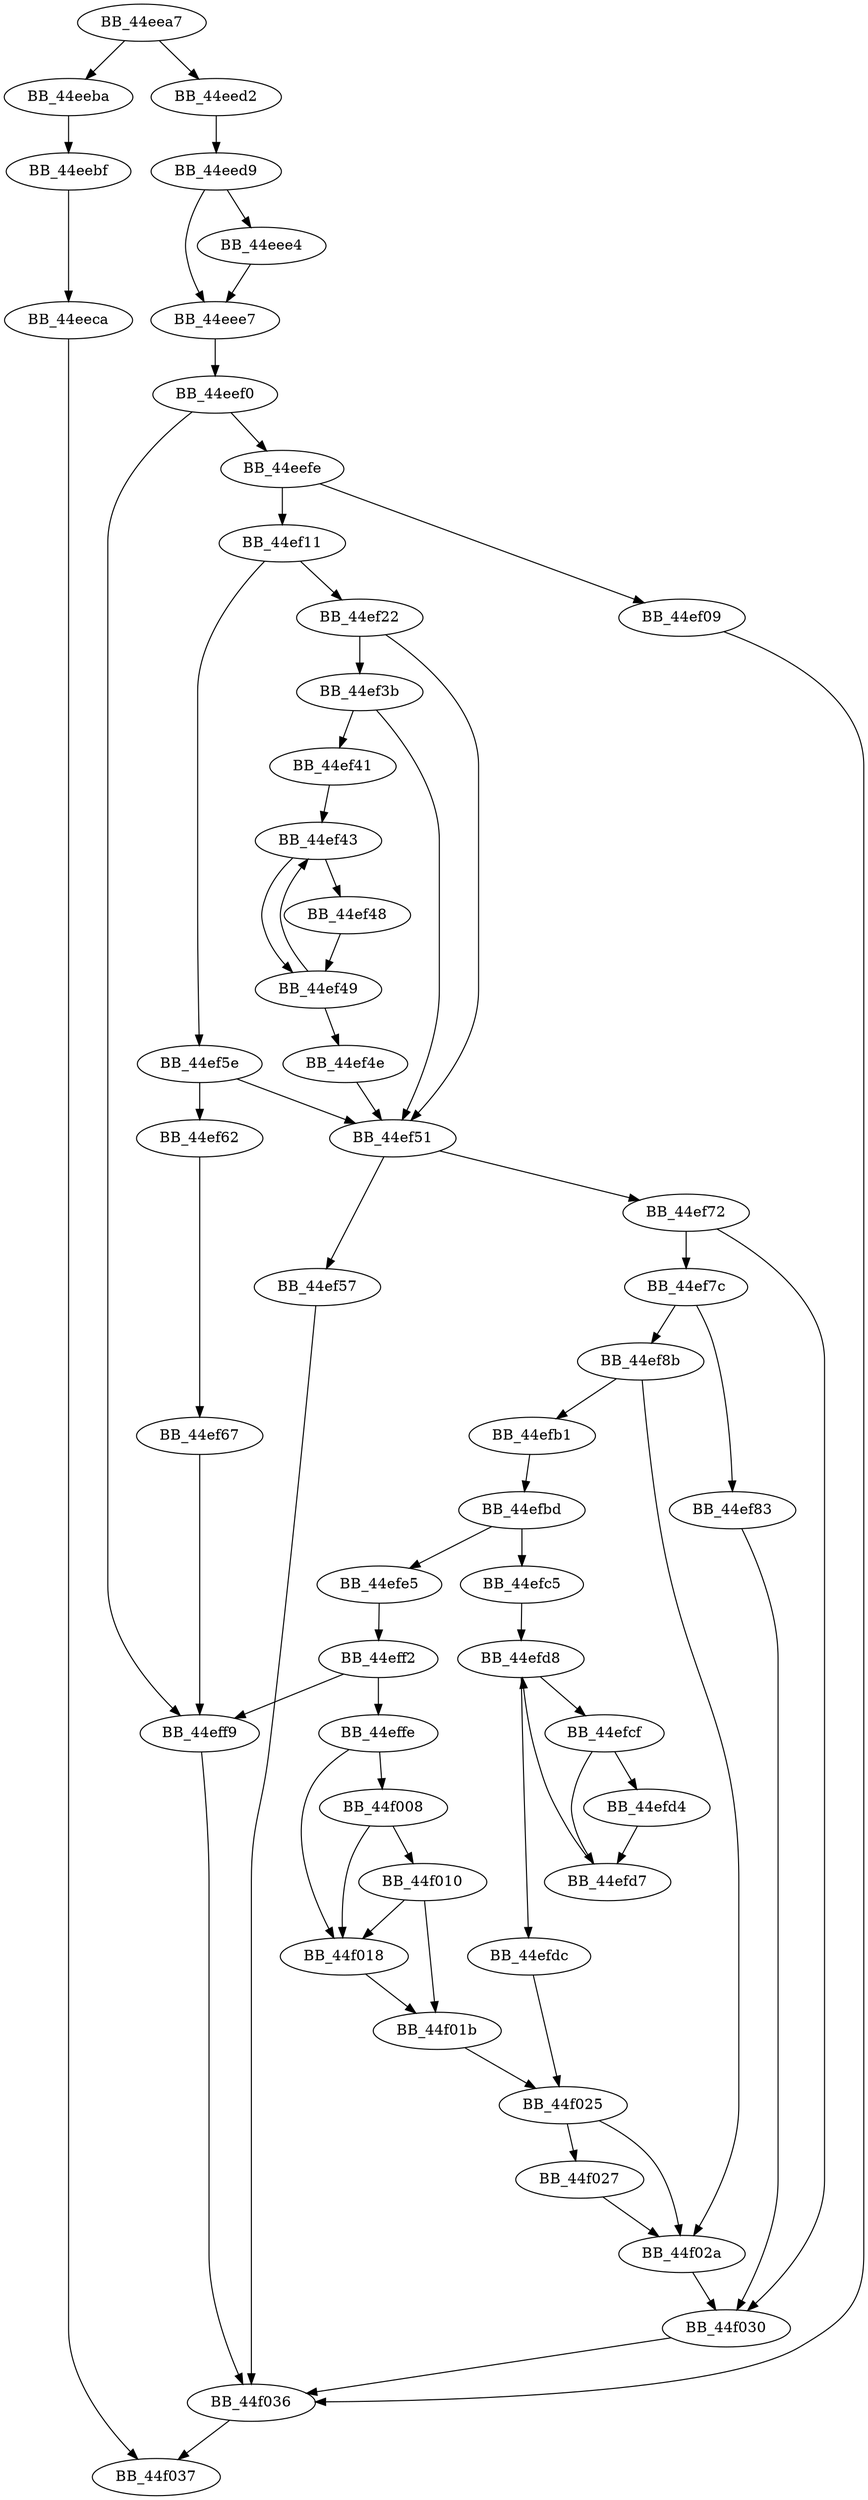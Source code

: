 DiGraph sub_44EEA7{
BB_44eea7->BB_44eeba
BB_44eea7->BB_44eed2
BB_44eeba->BB_44eebf
BB_44eebf->BB_44eeca
BB_44eeca->BB_44f037
BB_44eed2->BB_44eed9
BB_44eed9->BB_44eee4
BB_44eed9->BB_44eee7
BB_44eee4->BB_44eee7
BB_44eee7->BB_44eef0
BB_44eef0->BB_44eefe
BB_44eef0->BB_44eff9
BB_44eefe->BB_44ef09
BB_44eefe->BB_44ef11
BB_44ef09->BB_44f036
BB_44ef11->BB_44ef22
BB_44ef11->BB_44ef5e
BB_44ef22->BB_44ef3b
BB_44ef22->BB_44ef51
BB_44ef3b->BB_44ef41
BB_44ef3b->BB_44ef51
BB_44ef41->BB_44ef43
BB_44ef43->BB_44ef48
BB_44ef43->BB_44ef49
BB_44ef48->BB_44ef49
BB_44ef49->BB_44ef43
BB_44ef49->BB_44ef4e
BB_44ef4e->BB_44ef51
BB_44ef51->BB_44ef57
BB_44ef51->BB_44ef72
BB_44ef57->BB_44f036
BB_44ef5e->BB_44ef51
BB_44ef5e->BB_44ef62
BB_44ef62->BB_44ef67
BB_44ef67->BB_44eff9
BB_44ef72->BB_44ef7c
BB_44ef72->BB_44f030
BB_44ef7c->BB_44ef83
BB_44ef7c->BB_44ef8b
BB_44ef83->BB_44f030
BB_44ef8b->BB_44efb1
BB_44ef8b->BB_44f02a
BB_44efb1->BB_44efbd
BB_44efbd->BB_44efc5
BB_44efbd->BB_44efe5
BB_44efc5->BB_44efd8
BB_44efcf->BB_44efd4
BB_44efcf->BB_44efd7
BB_44efd4->BB_44efd7
BB_44efd7->BB_44efd8
BB_44efd8->BB_44efcf
BB_44efd8->BB_44efdc
BB_44efdc->BB_44f025
BB_44efe5->BB_44eff2
BB_44eff2->BB_44eff9
BB_44eff2->BB_44effe
BB_44eff9->BB_44f036
BB_44effe->BB_44f008
BB_44effe->BB_44f018
BB_44f008->BB_44f010
BB_44f008->BB_44f018
BB_44f010->BB_44f018
BB_44f010->BB_44f01b
BB_44f018->BB_44f01b
BB_44f01b->BB_44f025
BB_44f025->BB_44f027
BB_44f025->BB_44f02a
BB_44f027->BB_44f02a
BB_44f02a->BB_44f030
BB_44f030->BB_44f036
BB_44f036->BB_44f037
}
